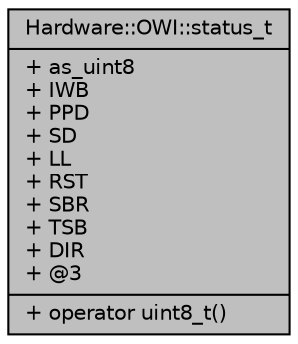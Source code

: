 digraph "Hardware::OWI::status_t"
{
  edge [fontname="Helvetica",fontsize="10",labelfontname="Helvetica",labelfontsize="10"];
  node [fontname="Helvetica",fontsize="10",shape=record];
  Node1 [label="{Hardware::OWI::status_t\n|+ as_uint8\l+ IWB\l+ PPD\l+ SD\l+ LL\l+ RST\l+ SBR\l+ TSB\l+ DIR\l+ @3\l|+ operator uint8_t()\l}",height=0.2,width=0.4,color="black", fillcolor="grey75", style="filled", fontcolor="black"];
}
